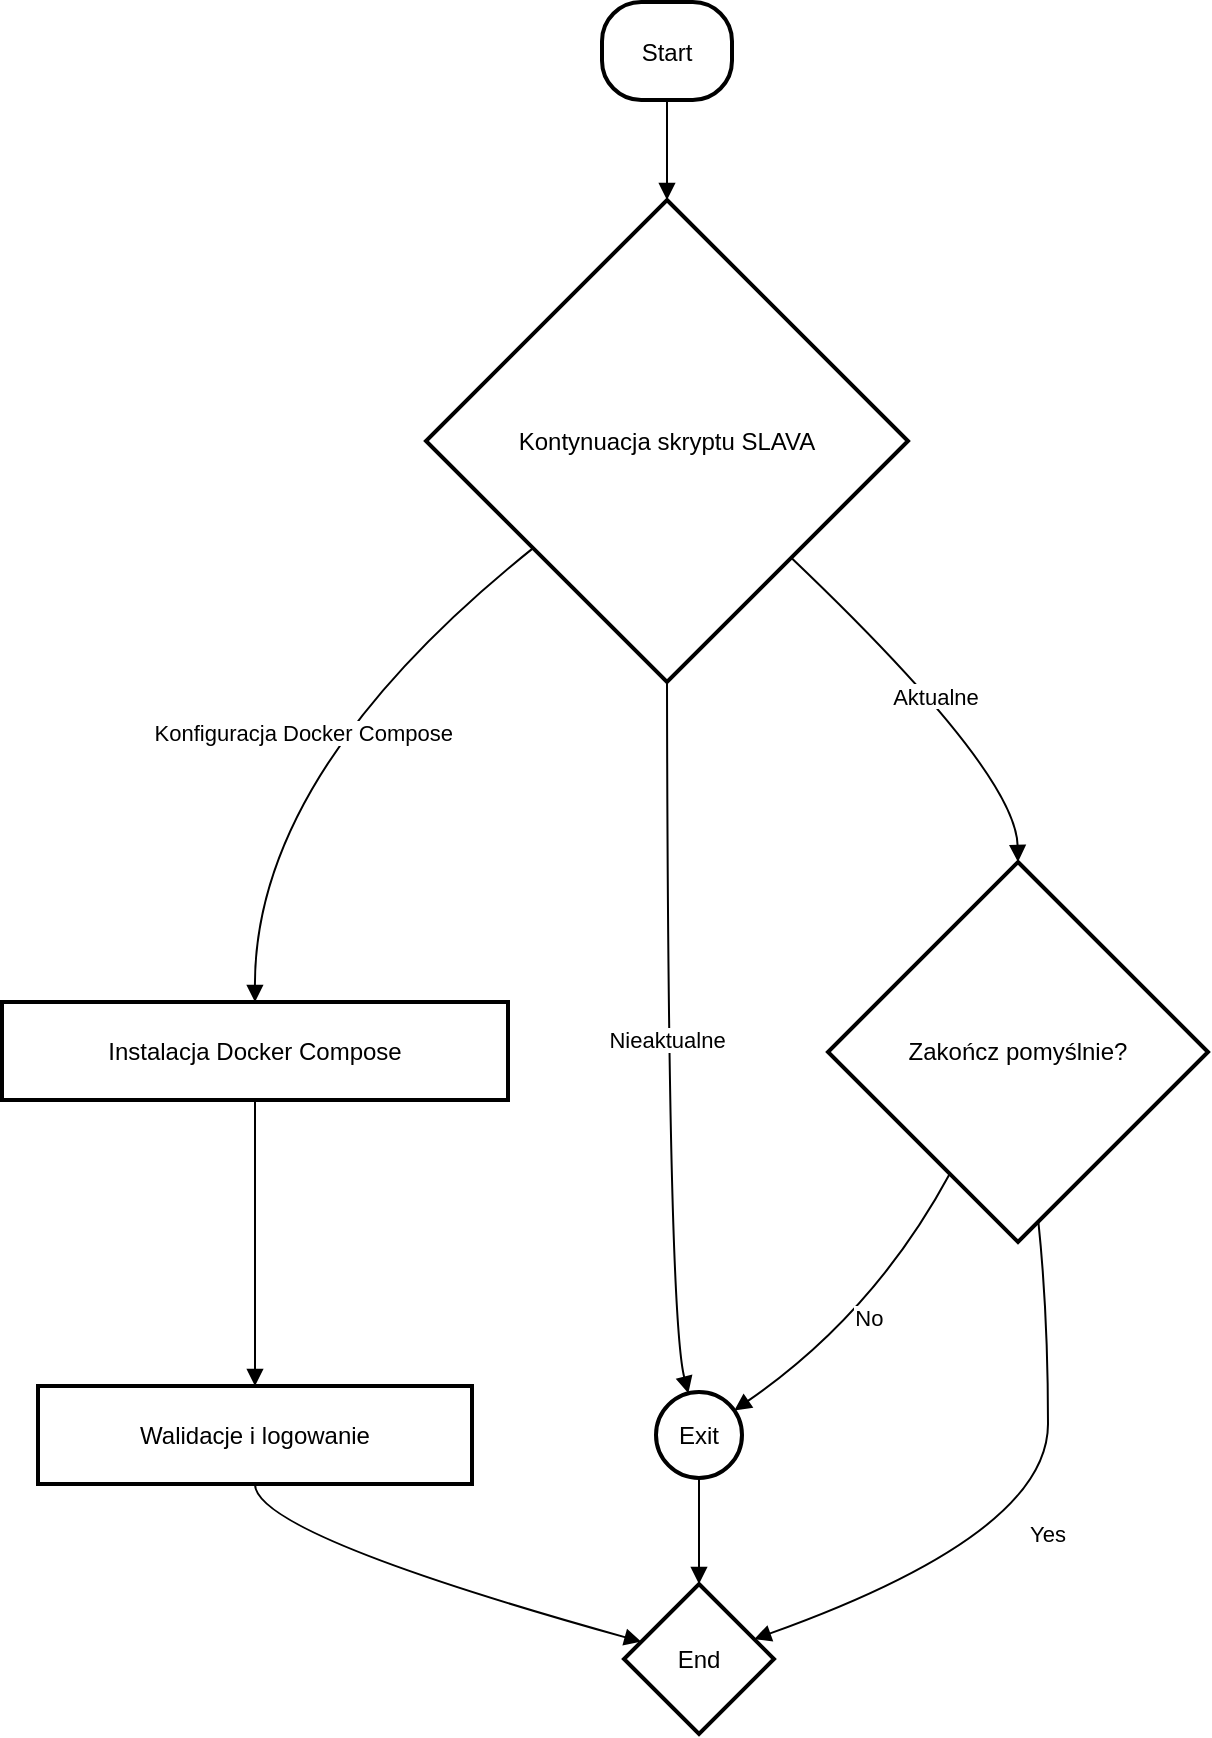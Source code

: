 <mxfile version="24.8.0">
  <diagram name="Strona-1" id="tks_NzwfL1ezPh37HmMk">
    <mxGraphModel>
      <root>
        <mxCell id="0" />
        <mxCell id="1" parent="0" />
        <mxCell id="2" value="Start" style="rounded=1;arcSize=40;strokeWidth=2" vertex="1" parent="1">
          <mxGeometry x="308" y="8" width="65" height="49" as="geometry" />
        </mxCell>
        <mxCell id="3" value="Kontynuacja skryptu SLAVA" style="rhombus;strokeWidth=2;whiteSpace=wrap;" vertex="1" parent="1">
          <mxGeometry x="220" y="107" width="241" height="241" as="geometry" />
        </mxCell>
        <mxCell id="4" value="Instalacja Docker Compose" style="whiteSpace=wrap;strokeWidth=2;" vertex="1" parent="1">
          <mxGeometry x="8" y="508" width="253" height="49" as="geometry" />
        </mxCell>
        <mxCell id="5" value="Walidacje i logowanie" style="whiteSpace=wrap;strokeWidth=2;" vertex="1" parent="1">
          <mxGeometry x="26" y="700" width="217" height="49" as="geometry" />
        </mxCell>
        <mxCell id="6" value="End" style="rhombus;strokeWidth=2;whiteSpace=wrap;" vertex="1" parent="1">
          <mxGeometry x="319" y="799" width="75" height="75" as="geometry" />
        </mxCell>
        <mxCell id="7" value="Exit" style="ellipse;aspect=fixed;strokeWidth=2;whiteSpace=wrap;" vertex="1" parent="1">
          <mxGeometry x="335" y="703" width="43" height="43" as="geometry" />
        </mxCell>
        <mxCell id="8" value="Zakończ pomyślnie?" style="rhombus;strokeWidth=2;whiteSpace=wrap;" vertex="1" parent="1">
          <mxGeometry x="421" y="438" width="190" height="190" as="geometry" />
        </mxCell>
        <mxCell id="9" value="" style="curved=1;startArrow=none;endArrow=block;exitX=0.5;exitY=0.99;entryX=0.5;entryY=0;" edge="1" parent="1" source="2" target="3">
          <mxGeometry relative="1" as="geometry">
            <Array as="points" />
          </mxGeometry>
        </mxCell>
        <mxCell id="10" value="Konfiguracja Docker Compose" style="curved=1;startArrow=none;endArrow=block;exitX=0;exitY=0.9;entryX=0.5;entryY=0.01;" edge="1" parent="1" source="3" target="4">
          <mxGeometry relative="1" as="geometry">
            <Array as="points">
              <mxPoint x="134" y="393" />
            </Array>
          </mxGeometry>
        </mxCell>
        <mxCell id="11" value="" style="curved=1;startArrow=none;endArrow=block;exitX=0.5;exitY=1;entryX=0.5;entryY=0;" edge="1" parent="1" source="4" target="5">
          <mxGeometry relative="1" as="geometry">
            <Array as="points" />
          </mxGeometry>
        </mxCell>
        <mxCell id="12" value="" style="curved=1;startArrow=none;endArrow=block;exitX=0.5;exitY=0.99;entryX=0;entryY=0.35;" edge="1" parent="1" source="5" target="6">
          <mxGeometry relative="1" as="geometry">
            <Array as="points">
              <mxPoint x="134" y="774" />
            </Array>
          </mxGeometry>
        </mxCell>
        <mxCell id="13" value="Nieaktualne" style="curved=1;startArrow=none;endArrow=block;exitX=0.5;exitY=1;entryX=0.37;entryY=0;" edge="1" parent="1" source="3" target="7">
          <mxGeometry relative="1" as="geometry">
            <Array as="points">
              <mxPoint x="341" y="664" />
            </Array>
          </mxGeometry>
        </mxCell>
        <mxCell id="14" value="" style="curved=1;startArrow=none;endArrow=block;exitX=0.5;exitY=0.99;entryX=0.5;entryY=0;" edge="1" parent="1" source="7" target="6">
          <mxGeometry relative="1" as="geometry">
            <Array as="points" />
          </mxGeometry>
        </mxCell>
        <mxCell id="15" value="Aktualne" style="curved=1;startArrow=none;endArrow=block;exitX=1;exitY=0.97;entryX=0.5;entryY=0;" edge="1" parent="1" source="3" target="8">
          <mxGeometry relative="1" as="geometry">
            <Array as="points">
              <mxPoint x="515" y="393" />
            </Array>
          </mxGeometry>
        </mxCell>
        <mxCell id="16" value="Yes" style="curved=1;startArrow=none;endArrow=block;exitX=0.56;exitY=1;entryX=1;entryY=0.32;" edge="1" parent="1" source="8" target="6">
          <mxGeometry relative="1" as="geometry">
            <Array as="points">
              <mxPoint x="531" y="664" />
              <mxPoint x="531" y="774" />
            </Array>
          </mxGeometry>
        </mxCell>
        <mxCell id="17" value="No" style="curved=1;startArrow=none;endArrow=block;exitX=0.22;exitY=1;entryX=1;entryY=0.15;" edge="1" parent="1" source="8" target="7">
          <mxGeometry relative="1" as="geometry">
            <Array as="points">
              <mxPoint x="444" y="664" />
            </Array>
          </mxGeometry>
        </mxCell>
      </root>
    </mxGraphModel>
  </diagram>
</mxfile>
